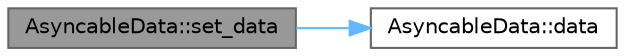 digraph "AsyncableData::set_data"
{
 // LATEX_PDF_SIZE
  bgcolor="transparent";
  edge [fontname=Helvetica,fontsize=10,labelfontname=Helvetica,labelfontsize=10];
  node [fontname=Helvetica,fontsize=10,shape=box,height=0.2,width=0.4];
  rankdir="LR";
  Node1 [id="Node000001",label="AsyncableData::set_data",height=0.2,width=0.4,color="gray40", fillcolor="grey60", style="filled", fontcolor="black",tooltip="値を変更する．   この時，write lockをかける．   データの更新回数をインクリメントする．"];
  Node1 -> Node2 [id="edge1_Node000001_Node000002",color="steelblue1",style="solid",tooltip=" "];
  Node2 [id="Node000002",label="AsyncableData::data",height=0.2,width=0.4,color="grey40", fillcolor="white", style="filled",URL="$class_asyncable_data.html#ab63485c068326178c810533c8ba179f7",tooltip=" "];
}
